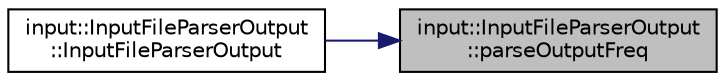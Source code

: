 digraph "input::InputFileParserOutput::parseOutputFreq"
{
 // LATEX_PDF_SIZE
  edge [fontname="Helvetica",fontsize="10",labelfontname="Helvetica",labelfontsize="10"];
  node [fontname="Helvetica",fontsize="10",shape=record];
  rankdir="RL";
  Node1 [label="input::InputFileParserOutput\l::parseOutputFreq",height=0.2,width=0.4,color="black", fillcolor="grey75", style="filled", fontcolor="black",tooltip="parse output frequency of simulation and set it in output statically"];
  Node1 -> Node2 [dir="back",color="midnightblue",fontsize="10",style="solid",fontname="Helvetica"];
  Node2 [label="input::InputFileParserOutput\l::InputFileParserOutput",height=0.2,width=0.4,color="black", fillcolor="white", style="filled",URL="$classinput_1_1InputFileParserOutput.html#ab31bca5d568c7cb2e43649ac90d1cb43",tooltip="Construct a new Input File Parser Output:: Input File Parser Output object."];
}
